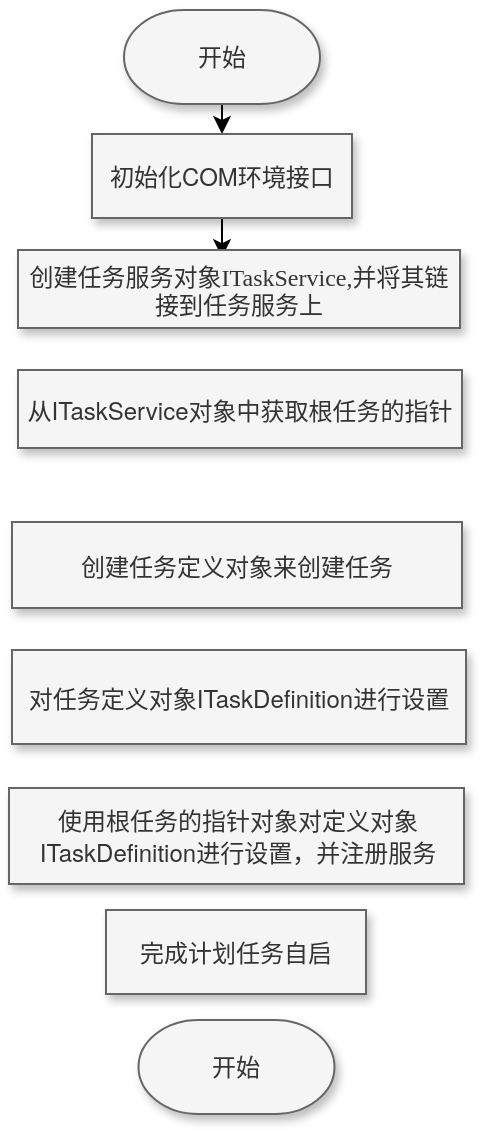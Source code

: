 <mxfile version="17.4.2" type="github">
  <diagram id="cZql5SpX02E3uWYnG992" name="第 1 页">
    <mxGraphModel dx="1038" dy="947" grid="0" gridSize="10" guides="1" tooltips="1" connect="1" arrows="1" fold="1" page="0" pageScale="1" pageWidth="827" pageHeight="1169" background="none" math="0" shadow="0">
      <root>
        <mxCell id="0" />
        <mxCell id="1" parent="0" />
        <mxCell id="NuiN4NehknKi0BaMpxLo-14" style="edgeStyle=orthogonalEdgeStyle;rounded=0;orthogonalLoop=1;jettySize=auto;html=1;exitX=0.5;exitY=1;exitDx=0;exitDy=0;exitPerimeter=0;entryX=0.5;entryY=0;entryDx=0;entryDy=0;fontFamily=Times New Roman;fontSize=12;" edge="1" parent="1" source="NuiN4NehknKi0BaMpxLo-1" target="NuiN4NehknKi0BaMpxLo-2">
          <mxGeometry relative="1" as="geometry" />
        </mxCell>
        <mxCell id="NuiN4NehknKi0BaMpxLo-1" value="开始" style="strokeWidth=1;html=1;shape=mxgraph.flowchart.terminator;whiteSpace=wrap;fillColor=#f5f5f5;fontColor=#333333;strokeColor=#666666;shadow=1;" vertex="1" parent="1">
          <mxGeometry x="320" y="-7" width="98" height="47" as="geometry" />
        </mxCell>
        <mxCell id="NuiN4NehknKi0BaMpxLo-17" style="edgeStyle=orthogonalEdgeStyle;rounded=0;orthogonalLoop=1;jettySize=auto;html=1;exitX=0.5;exitY=1;exitDx=0;exitDy=0;fontFamily=Times New Roman;fontSize=12;" edge="1" parent="1" source="NuiN4NehknKi0BaMpxLo-2">
          <mxGeometry relative="1" as="geometry">
            <mxPoint x="369" y="116.6" as="targetPoint" />
          </mxGeometry>
        </mxCell>
        <mxCell id="NuiN4NehknKi0BaMpxLo-2" value="&lt;font face=&quot;pingfang sc, microsoft yahei, helvetica neue, helvetica, arial, sans-serif&quot;&gt;初始化COM环境接口&lt;/font&gt;" style="rounded=0;whiteSpace=wrap;html=1;shadow=1;strokeWidth=1;fillColor=#f5f5f5;fontColor=#333333;strokeColor=#666666;" vertex="1" parent="1">
          <mxGeometry x="304" y="55" width="130" height="42" as="geometry" />
        </mxCell>
        <mxCell id="NuiN4NehknKi0BaMpxLo-3" value="&lt;font face=&quot;pingfang sc, microsoft yahei, helvetica neue, helvetica, arial, sans-serif&quot;&gt;创建&lt;/font&gt;&lt;font face=&quot;Times New Roman&quot;&gt;任务服务对象ITaskService,并将其链接到任务服务上&lt;/font&gt;" style="rounded=0;whiteSpace=wrap;html=1;shadow=1;strokeWidth=1;fillColor=#f5f5f5;fontColor=#333333;strokeColor=#666666;" vertex="1" parent="1">
          <mxGeometry x="267" y="113" width="221" height="39" as="geometry" />
        </mxCell>
        <mxCell id="NuiN4NehknKi0BaMpxLo-4" value="&lt;font face=&quot;pingfang sc, microsoft yahei, helvetica neue, helvetica, arial, sans-serif&quot;&gt;从ITaskService对象中获取根任务的指针&lt;/font&gt;" style="rounded=0;whiteSpace=wrap;html=1;shadow=1;strokeWidth=1;fillColor=#f5f5f5;fontColor=#333333;strokeColor=#666666;" vertex="1" parent="1">
          <mxGeometry x="267" y="173" width="222" height="39" as="geometry" />
        </mxCell>
        <mxCell id="NuiN4NehknKi0BaMpxLo-6" value="&lt;font face=&quot;pingfang sc, microsoft yahei, helvetica neue, helvetica, arial, sans-serif&quot;&gt;创建任务定义对象来创建任务&lt;/font&gt;" style="rounded=0;whiteSpace=wrap;html=1;shadow=1;strokeWidth=1;fillColor=#f5f5f5;fontColor=#333333;strokeColor=#666666;" vertex="1" parent="1">
          <mxGeometry x="264" y="249" width="225" height="43" as="geometry" />
        </mxCell>
        <mxCell id="NuiN4NehknKi0BaMpxLo-7" value="&lt;font face=&quot;pingfang sc, microsoft yahei, helvetica neue, helvetica, arial, sans-serif&quot;&gt;对任务定义对象ITaskDefinition进行设置&lt;/font&gt;" style="rounded=0;whiteSpace=wrap;html=1;shadow=1;strokeWidth=1;fillColor=#f5f5f5;fontColor=#333333;strokeColor=#666666;" vertex="1" parent="1">
          <mxGeometry x="264" y="313" width="227" height="47" as="geometry" />
        </mxCell>
        <mxCell id="NuiN4NehknKi0BaMpxLo-9" value="&lt;font face=&quot;pingfang sc, microsoft yahei, helvetica neue, helvetica, arial, sans-serif&quot;&gt;完成计划任务自启&lt;/font&gt;" style="rounded=0;whiteSpace=wrap;html=1;shadow=1;strokeWidth=1;fillColor=#f5f5f5;fontColor=#333333;strokeColor=#666666;" vertex="1" parent="1">
          <mxGeometry x="311" y="443" width="130" height="42" as="geometry" />
        </mxCell>
        <mxCell id="NuiN4NehknKi0BaMpxLo-10" value="开始" style="strokeWidth=1;html=1;shape=mxgraph.flowchart.terminator;whiteSpace=wrap;fillColor=#f5f5f5;fontColor=#333333;strokeColor=#666666;shadow=1;" vertex="1" parent="1">
          <mxGeometry x="327.25" y="498" width="98" height="47" as="geometry" />
        </mxCell>
        <mxCell id="NuiN4NehknKi0BaMpxLo-8" value="&lt;font face=&quot;pingfang sc, microsoft yahei, helvetica neue, helvetica, arial, sans-serif&quot;&gt;使用根任务的指针对象对定义对象ITaskDefinition进行设置，并注册服务&lt;/font&gt;" style="rounded=0;whiteSpace=wrap;html=1;shadow=1;strokeWidth=1;fillColor=#f5f5f5;fontColor=#333333;strokeColor=#666666;" vertex="1" parent="1">
          <mxGeometry x="262.5" y="382" width="227.5" height="48" as="geometry" />
        </mxCell>
      </root>
    </mxGraphModel>
  </diagram>
</mxfile>
